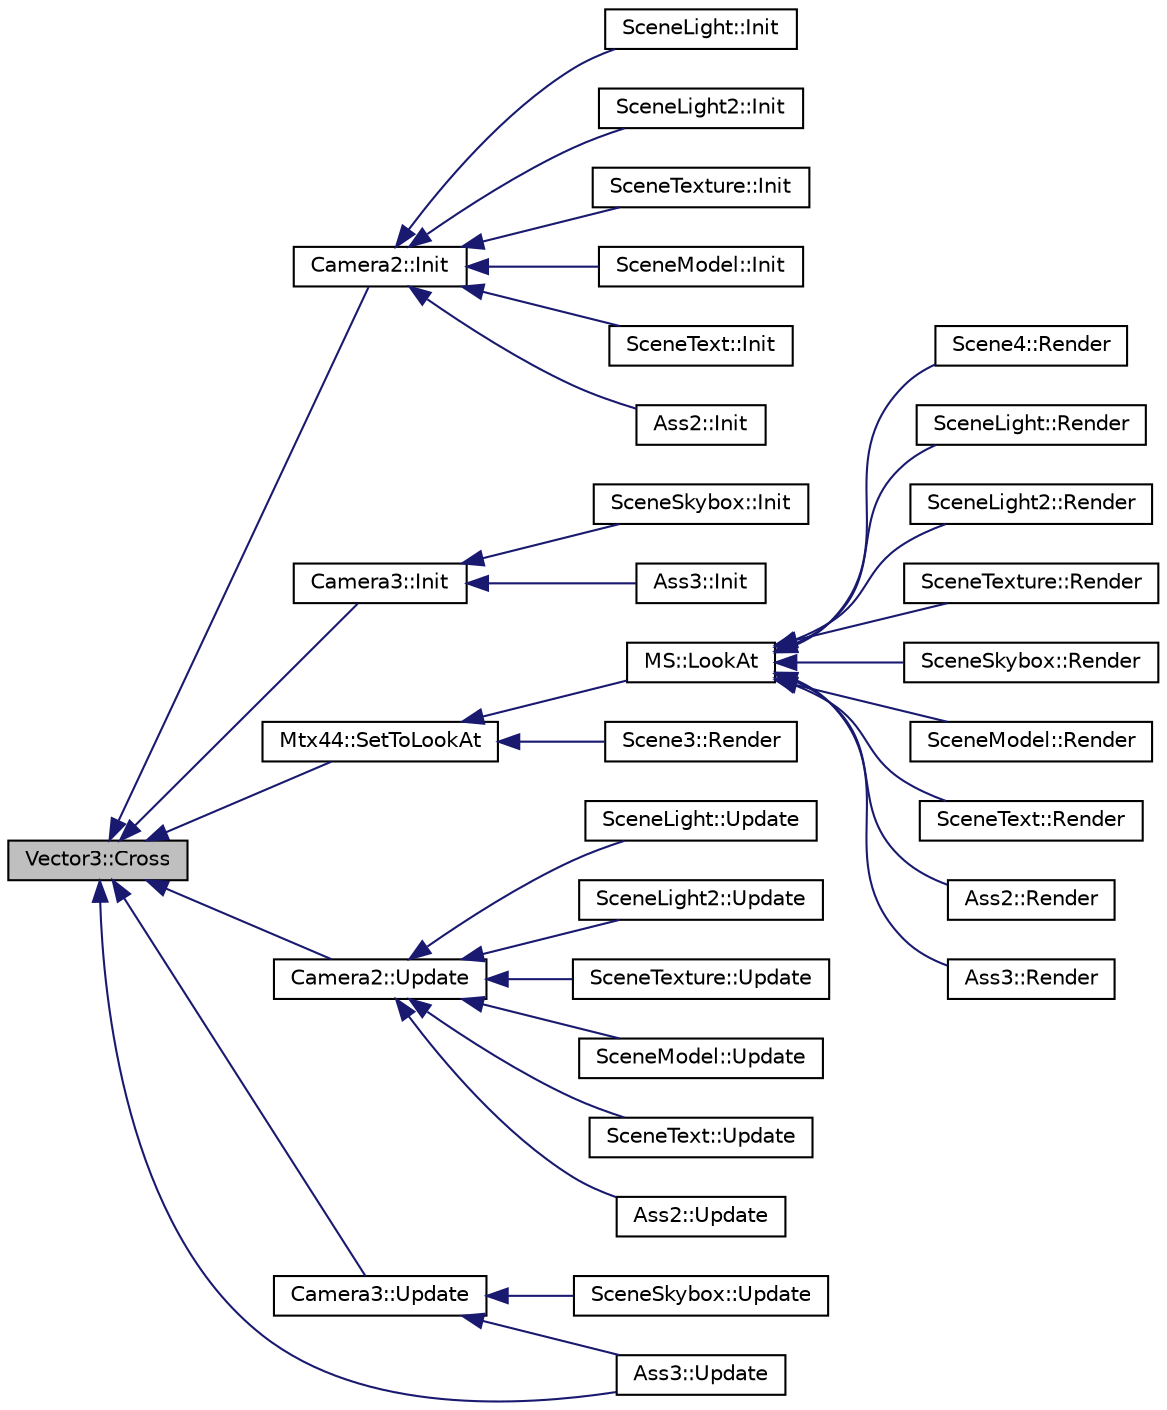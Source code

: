 digraph "Vector3::Cross"
{
  bgcolor="transparent";
  edge [fontname="Helvetica",fontsize="10",labelfontname="Helvetica",labelfontsize="10"];
  node [fontname="Helvetica",fontsize="10",shape=record];
  rankdir="LR";
  Node1 [label="Vector3::Cross",height=0.2,width=0.4,color="black", fillcolor="grey75", style="filled", fontcolor="black"];
  Node1 -> Node2 [dir="back",color="midnightblue",fontsize="10",style="solid",fontname="Helvetica"];
  Node2 [label="Camera2::Init",height=0.2,width=0.4,color="black",URL="$classCamera2.html#af3d4e37be651bac9c0a94ac0af021c35"];
  Node2 -> Node3 [dir="back",color="midnightblue",fontsize="10",style="solid",fontname="Helvetica"];
  Node3 [label="SceneLight::Init",height=0.2,width=0.4,color="black",URL="$classSceneLight.html#a9efc7124efacb45a7cce730688bf20e9"];
  Node2 -> Node4 [dir="back",color="midnightblue",fontsize="10",style="solid",fontname="Helvetica"];
  Node4 [label="SceneLight2::Init",height=0.2,width=0.4,color="black",URL="$classSceneLight2.html#acf5ae067a5c4e6b1b212711e12bac1fd"];
  Node2 -> Node5 [dir="back",color="midnightblue",fontsize="10",style="solid",fontname="Helvetica"];
  Node5 [label="SceneTexture::Init",height=0.2,width=0.4,color="black",URL="$classSceneTexture.html#a8499b9b84a1509327e29fa5f7899ec58"];
  Node2 -> Node6 [dir="back",color="midnightblue",fontsize="10",style="solid",fontname="Helvetica"];
  Node6 [label="SceneModel::Init",height=0.2,width=0.4,color="black",URL="$classSceneModel.html#ad40b429986aa1429a308c20acdd26e0f"];
  Node2 -> Node7 [dir="back",color="midnightblue",fontsize="10",style="solid",fontname="Helvetica"];
  Node7 [label="SceneText::Init",height=0.2,width=0.4,color="black",URL="$classSceneText.html#ac827b68f9b72397b91da9785efb096b8"];
  Node2 -> Node8 [dir="back",color="midnightblue",fontsize="10",style="solid",fontname="Helvetica"];
  Node8 [label="Ass2::Init",height=0.2,width=0.4,color="black",URL="$classAss2.html#a978cbbfe000d9cc3582e8b958856e6d0"];
  Node1 -> Node9 [dir="back",color="midnightblue",fontsize="10",style="solid",fontname="Helvetica"];
  Node9 [label="Camera3::Init",height=0.2,width=0.4,color="black",URL="$classCamera3.html#a19ed99e698e764c1da3a985cf75eb93f"];
  Node9 -> Node10 [dir="back",color="midnightblue",fontsize="10",style="solid",fontname="Helvetica"];
  Node10 [label="SceneSkybox::Init",height=0.2,width=0.4,color="black",URL="$classSceneSkybox.html#a8ab6711b734d8616075eadc5ff3cab81"];
  Node9 -> Node11 [dir="back",color="midnightblue",fontsize="10",style="solid",fontname="Helvetica"];
  Node11 [label="Ass3::Init",height=0.2,width=0.4,color="black",URL="$classAss3.html#a3e25cf5b32c24d3be834cb034eca9b34"];
  Node1 -> Node12 [dir="back",color="midnightblue",fontsize="10",style="solid",fontname="Helvetica"];
  Node12 [label="Mtx44::SetToLookAt",height=0.2,width=0.4,color="black",URL="$classMtx44.html#a7c3d2d30d9ed5bfca2ba97d0e570930f",tooltip="Set matrix to be a lookat matrix. "];
  Node12 -> Node13 [dir="back",color="midnightblue",fontsize="10",style="solid",fontname="Helvetica"];
  Node13 [label="MS::LookAt",height=0.2,width=0.4,color="black",URL="$classMS.html#a2638cd3249260877cc31329978fb6b38",tooltip="Setup lookat matrix and push to matrix stack. "];
  Node13 -> Node14 [dir="back",color="midnightblue",fontsize="10",style="solid",fontname="Helvetica"];
  Node14 [label="Scene4::Render",height=0.2,width=0.4,color="black",URL="$classScene4.html#aedb8a31e5bde1b6ad9d8127a0ac393da"];
  Node13 -> Node15 [dir="back",color="midnightblue",fontsize="10",style="solid",fontname="Helvetica"];
  Node15 [label="SceneLight::Render",height=0.2,width=0.4,color="black",URL="$classSceneLight.html#a9088eb7ba6a1d55ebe9e0094c67281bf"];
  Node13 -> Node16 [dir="back",color="midnightblue",fontsize="10",style="solid",fontname="Helvetica"];
  Node16 [label="SceneLight2::Render",height=0.2,width=0.4,color="black",URL="$classSceneLight2.html#a83a2f8226d9ba88e310291f93675bd81"];
  Node13 -> Node17 [dir="back",color="midnightblue",fontsize="10",style="solid",fontname="Helvetica"];
  Node17 [label="SceneTexture::Render",height=0.2,width=0.4,color="black",URL="$classSceneTexture.html#ad9009aa06a8d335485a624089ef134f3"];
  Node13 -> Node18 [dir="back",color="midnightblue",fontsize="10",style="solid",fontname="Helvetica"];
  Node18 [label="SceneSkybox::Render",height=0.2,width=0.4,color="black",URL="$classSceneSkybox.html#a33d6a4f51cef7b2e2086541259e32d4a"];
  Node13 -> Node19 [dir="back",color="midnightblue",fontsize="10",style="solid",fontname="Helvetica"];
  Node19 [label="SceneModel::Render",height=0.2,width=0.4,color="black",URL="$classSceneModel.html#a734826f585485bfdd6fa8d1391c55c07"];
  Node13 -> Node20 [dir="back",color="midnightblue",fontsize="10",style="solid",fontname="Helvetica"];
  Node20 [label="SceneText::Render",height=0.2,width=0.4,color="black",URL="$classSceneText.html#aab7d8acab32f8e5ea85d4ca2f3b1b174"];
  Node13 -> Node21 [dir="back",color="midnightblue",fontsize="10",style="solid",fontname="Helvetica"];
  Node21 [label="Ass2::Render",height=0.2,width=0.4,color="black",URL="$classAss2.html#adc8ff297a0e9fcbd66f805cb78a4abf1"];
  Node13 -> Node22 [dir="back",color="midnightblue",fontsize="10",style="solid",fontname="Helvetica"];
  Node22 [label="Ass3::Render",height=0.2,width=0.4,color="black",URL="$classAss3.html#afca828a847945203143e02c2f78f88a5"];
  Node12 -> Node23 [dir="back",color="midnightblue",fontsize="10",style="solid",fontname="Helvetica"];
  Node23 [label="Scene3::Render",height=0.2,width=0.4,color="black",URL="$classScene3.html#aca22983af978d16e380bf5ca4ceab143"];
  Node1 -> Node24 [dir="back",color="midnightblue",fontsize="10",style="solid",fontname="Helvetica"];
  Node24 [label="Camera2::Update",height=0.2,width=0.4,color="black",URL="$classCamera2.html#a1a54eeb46692c8806b7abea38a6301f3"];
  Node24 -> Node25 [dir="back",color="midnightblue",fontsize="10",style="solid",fontname="Helvetica"];
  Node25 [label="SceneLight::Update",height=0.2,width=0.4,color="black",URL="$classSceneLight.html#a23681b3a667399752645d5763ddc72a7"];
  Node24 -> Node26 [dir="back",color="midnightblue",fontsize="10",style="solid",fontname="Helvetica"];
  Node26 [label="SceneLight2::Update",height=0.2,width=0.4,color="black",URL="$classSceneLight2.html#ae16bbb986e282708b8d867af762f5503"];
  Node24 -> Node27 [dir="back",color="midnightblue",fontsize="10",style="solid",fontname="Helvetica"];
  Node27 [label="SceneTexture::Update",height=0.2,width=0.4,color="black",URL="$classSceneTexture.html#ae7ca4466bb1a3db856c91d714b655253"];
  Node24 -> Node28 [dir="back",color="midnightblue",fontsize="10",style="solid",fontname="Helvetica"];
  Node28 [label="SceneModel::Update",height=0.2,width=0.4,color="black",URL="$classSceneModel.html#a0b5a6526a56abb67d554990441dee4e7"];
  Node24 -> Node29 [dir="back",color="midnightblue",fontsize="10",style="solid",fontname="Helvetica"];
  Node29 [label="SceneText::Update",height=0.2,width=0.4,color="black",URL="$classSceneText.html#adc1a70bbd23ec1b2236bcb76b557bb3e"];
  Node24 -> Node30 [dir="back",color="midnightblue",fontsize="10",style="solid",fontname="Helvetica"];
  Node30 [label="Ass2::Update",height=0.2,width=0.4,color="black",URL="$classAss2.html#ad3cd03e6f66b37a7e1fd9c5c660babe8"];
  Node1 -> Node31 [dir="back",color="midnightblue",fontsize="10",style="solid",fontname="Helvetica"];
  Node31 [label="Camera3::Update",height=0.2,width=0.4,color="black",URL="$classCamera3.html#acc5d4103826cda6d20b80a0d35eacdbe"];
  Node31 -> Node32 [dir="back",color="midnightblue",fontsize="10",style="solid",fontname="Helvetica"];
  Node32 [label="SceneSkybox::Update",height=0.2,width=0.4,color="black",URL="$classSceneSkybox.html#ada5f05bb035612053bbcbcd2b292552a"];
  Node31 -> Node33 [dir="back",color="midnightblue",fontsize="10",style="solid",fontname="Helvetica"];
  Node33 [label="Ass3::Update",height=0.2,width=0.4,color="black",URL="$classAss3.html#a28f626a2bf779594d4902bac37a39b13"];
  Node1 -> Node33 [dir="back",color="midnightblue",fontsize="10",style="solid",fontname="Helvetica"];
}
